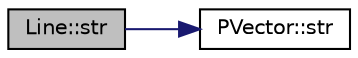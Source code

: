 digraph "Line::str"
{
 // LATEX_PDF_SIZE
  edge [fontname="Helvetica",fontsize="10",labelfontname="Helvetica",labelfontsize="10"];
  node [fontname="Helvetica",fontsize="10",shape=record];
  rankdir="LR";
  Node1 [label="Line::str",height=0.2,width=0.4,color="black", fillcolor="grey75", style="filled", fontcolor="black",tooltip=" "];
  Node1 -> Node2 [color="midnightblue",fontsize="10",style="solid",fontname="Helvetica"];
  Node2 [label="PVector::str",height=0.2,width=0.4,color="black", fillcolor="white", style="filled",URL="$class_p_vector.html#adb8ed86f463adce2d0b86d1ad8c45592",tooltip=" "];
}

